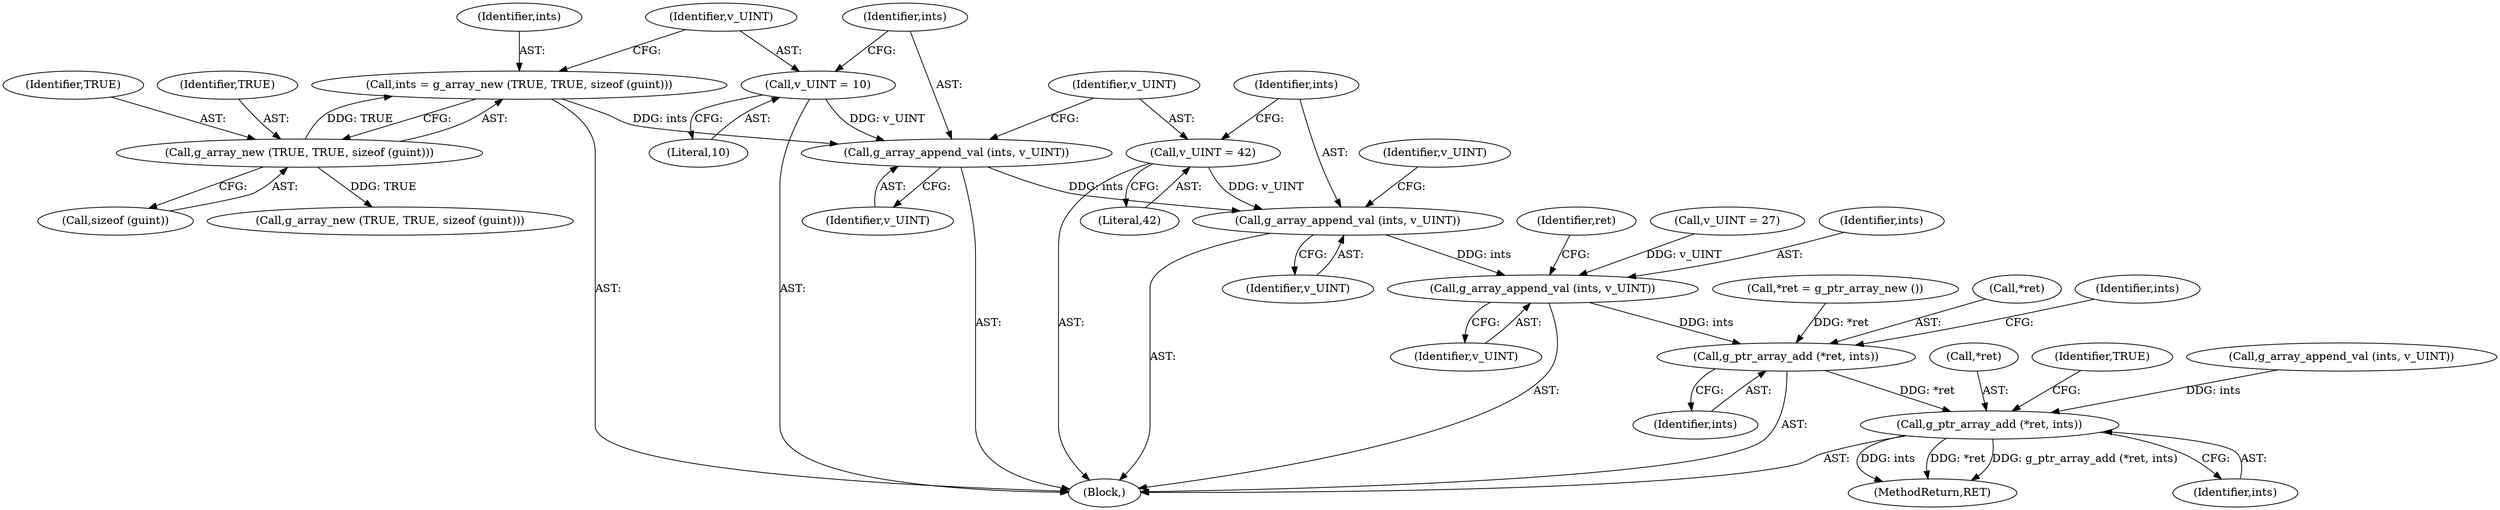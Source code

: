 digraph "1_dbus_9a6bce9b615abca6068348c1606ba8eaf13d9ae0_33@pointer" {
"1000270" [label="(Call,g_array_append_val (ints, v_UINT))"];
"1000264" [label="(Call,g_array_append_val (ints, v_UINT))"];
"1000254" [label="(Call,ints = g_array_new (TRUE, TRUE, sizeof (guint)))"];
"1000256" [label="(Call,g_array_new (TRUE, TRUE, sizeof (guint)))"];
"1000261" [label="(Call,v_UINT = 10)"];
"1000267" [label="(Call,v_UINT = 42)"];
"1000276" [label="(Call,g_array_append_val (ints, v_UINT))"];
"1000279" [label="(Call,g_ptr_array_add (*ret, ints))"];
"1000296" [label="(Call,g_ptr_array_add (*ret, ints))"];
"1000278" [label="(Identifier,v_UINT)"];
"1000297" [label="(Call,*ret)"];
"1000250" [label="(Call,*ret = g_ptr_array_new ())"];
"1000280" [label="(Call,*ret)"];
"1000267" [label="(Call,v_UINT = 42)"];
"1000272" [label="(Identifier,v_UINT)"];
"1000263" [label="(Literal,10)"];
"1000256" [label="(Call,g_array_new (TRUE, TRUE, sizeof (guint)))"];
"1000279" [label="(Call,g_ptr_array_add (*ret, ints))"];
"1000255" [label="(Identifier,ints)"];
"1000270" [label="(Call,g_array_append_val (ints, v_UINT))"];
"1000268" [label="(Identifier,v_UINT)"];
"1000281" [label="(Identifier,ret)"];
"1000264" [label="(Call,g_array_append_val (ints, v_UINT))"];
"1000265" [label="(Identifier,ints)"];
"1000262" [label="(Identifier,v_UINT)"];
"1000269" [label="(Literal,42)"];
"1000259" [label="(Call,sizeof (guint))"];
"1000261" [label="(Call,v_UINT = 10)"];
"1000257" [label="(Identifier,TRUE)"];
"1000258" [label="(Identifier,TRUE)"];
"1000302" [label="(MethodReturn,RET)"];
"1000276" [label="(Call,g_array_append_val (ints, v_UINT))"];
"1000301" [label="(Identifier,TRUE)"];
"1000293" [label="(Call,g_array_append_val (ints, v_UINT))"];
"1000105" [label="(Block,)"];
"1000273" [label="(Call,v_UINT = 27)"];
"1000284" [label="(Identifier,ints)"];
"1000299" [label="(Identifier,ints)"];
"1000266" [label="(Identifier,v_UINT)"];
"1000277" [label="(Identifier,ints)"];
"1000285" [label="(Call,g_array_new (TRUE, TRUE, sizeof (guint)))"];
"1000296" [label="(Call,g_ptr_array_add (*ret, ints))"];
"1000271" [label="(Identifier,ints)"];
"1000254" [label="(Call,ints = g_array_new (TRUE, TRUE, sizeof (guint)))"];
"1000274" [label="(Identifier,v_UINT)"];
"1000282" [label="(Identifier,ints)"];
"1000270" -> "1000105"  [label="AST: "];
"1000270" -> "1000272"  [label="CFG: "];
"1000271" -> "1000270"  [label="AST: "];
"1000272" -> "1000270"  [label="AST: "];
"1000274" -> "1000270"  [label="CFG: "];
"1000264" -> "1000270"  [label="DDG: ints"];
"1000267" -> "1000270"  [label="DDG: v_UINT"];
"1000270" -> "1000276"  [label="DDG: ints"];
"1000264" -> "1000105"  [label="AST: "];
"1000264" -> "1000266"  [label="CFG: "];
"1000265" -> "1000264"  [label="AST: "];
"1000266" -> "1000264"  [label="AST: "];
"1000268" -> "1000264"  [label="CFG: "];
"1000254" -> "1000264"  [label="DDG: ints"];
"1000261" -> "1000264"  [label="DDG: v_UINT"];
"1000254" -> "1000105"  [label="AST: "];
"1000254" -> "1000256"  [label="CFG: "];
"1000255" -> "1000254"  [label="AST: "];
"1000256" -> "1000254"  [label="AST: "];
"1000262" -> "1000254"  [label="CFG: "];
"1000256" -> "1000254"  [label="DDG: TRUE"];
"1000256" -> "1000259"  [label="CFG: "];
"1000257" -> "1000256"  [label="AST: "];
"1000258" -> "1000256"  [label="AST: "];
"1000259" -> "1000256"  [label="AST: "];
"1000256" -> "1000285"  [label="DDG: TRUE"];
"1000261" -> "1000105"  [label="AST: "];
"1000261" -> "1000263"  [label="CFG: "];
"1000262" -> "1000261"  [label="AST: "];
"1000263" -> "1000261"  [label="AST: "];
"1000265" -> "1000261"  [label="CFG: "];
"1000267" -> "1000105"  [label="AST: "];
"1000267" -> "1000269"  [label="CFG: "];
"1000268" -> "1000267"  [label="AST: "];
"1000269" -> "1000267"  [label="AST: "];
"1000271" -> "1000267"  [label="CFG: "];
"1000276" -> "1000105"  [label="AST: "];
"1000276" -> "1000278"  [label="CFG: "];
"1000277" -> "1000276"  [label="AST: "];
"1000278" -> "1000276"  [label="AST: "];
"1000281" -> "1000276"  [label="CFG: "];
"1000273" -> "1000276"  [label="DDG: v_UINT"];
"1000276" -> "1000279"  [label="DDG: ints"];
"1000279" -> "1000105"  [label="AST: "];
"1000279" -> "1000282"  [label="CFG: "];
"1000280" -> "1000279"  [label="AST: "];
"1000282" -> "1000279"  [label="AST: "];
"1000284" -> "1000279"  [label="CFG: "];
"1000250" -> "1000279"  [label="DDG: *ret"];
"1000279" -> "1000296"  [label="DDG: *ret"];
"1000296" -> "1000105"  [label="AST: "];
"1000296" -> "1000299"  [label="CFG: "];
"1000297" -> "1000296"  [label="AST: "];
"1000299" -> "1000296"  [label="AST: "];
"1000301" -> "1000296"  [label="CFG: "];
"1000296" -> "1000302"  [label="DDG: g_ptr_array_add (*ret, ints)"];
"1000296" -> "1000302"  [label="DDG: ints"];
"1000296" -> "1000302"  [label="DDG: *ret"];
"1000293" -> "1000296"  [label="DDG: ints"];
}
